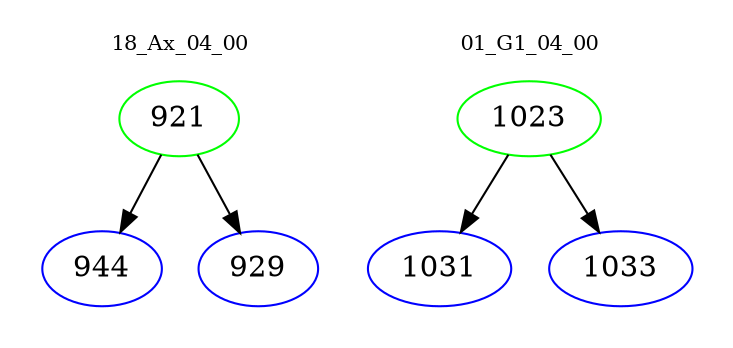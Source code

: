 digraph{
subgraph cluster_0 {
color = white
label = "18_Ax_04_00";
fontsize=10;
T0_921 [label="921", color="green"]
T0_921 -> T0_944 [color="black"]
T0_944 [label="944", color="blue"]
T0_921 -> T0_929 [color="black"]
T0_929 [label="929", color="blue"]
}
subgraph cluster_1 {
color = white
label = "01_G1_04_00";
fontsize=10;
T1_1023 [label="1023", color="green"]
T1_1023 -> T1_1031 [color="black"]
T1_1031 [label="1031", color="blue"]
T1_1023 -> T1_1033 [color="black"]
T1_1033 [label="1033", color="blue"]
}
}
